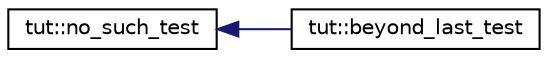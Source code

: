 digraph G
{
  edge [fontname="Helvetica",fontsize="10",labelfontname="Helvetica",labelfontsize="10"];
  node [fontname="Helvetica",fontsize="10",shape=record];
  rankdir="LR";
  Node1 [label="tut::no_such_test",height=0.2,width=0.4,color="black", fillcolor="white", style="filled",URL="$structtut_1_1no__such__test.html",tooltip="Exception to be throwed when attempted to execute missed test by number."];
  Node1 -> Node2 [dir="back",color="midnightblue",fontsize="10",style="solid",fontname="Helvetica"];
  Node2 [label="tut::beyond_last_test",height=0.2,width=0.4,color="black", fillcolor="white", style="filled",URL="$structtut_1_1beyond__last__test.html",tooltip="No such test and passed test number is higher than any test number in current group."];
}

